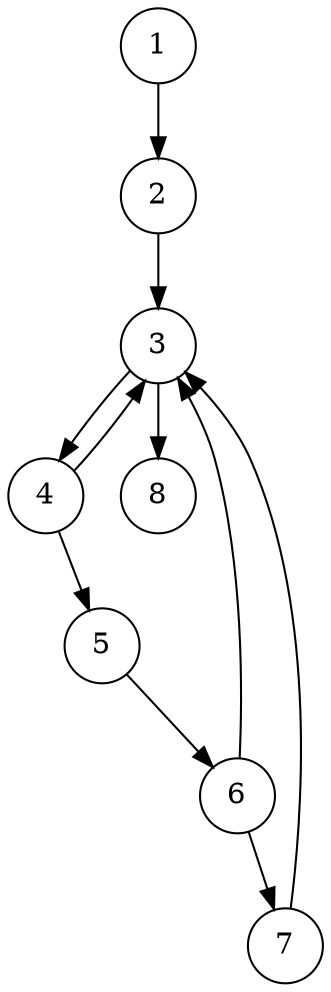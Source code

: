 digraph MaxEvenPositionWithEvenDigit {
  node [shape=circle, style=filled, fillcolor=white];
  1 -> 2;
  2 -> 3;
  3 -> 4;
  4 -> 5;
  4 -> 3;
  5 -> 6;
  6 -> 7;
  6 -> 3;
  7 -> 3;
  3 -> 8;
}

